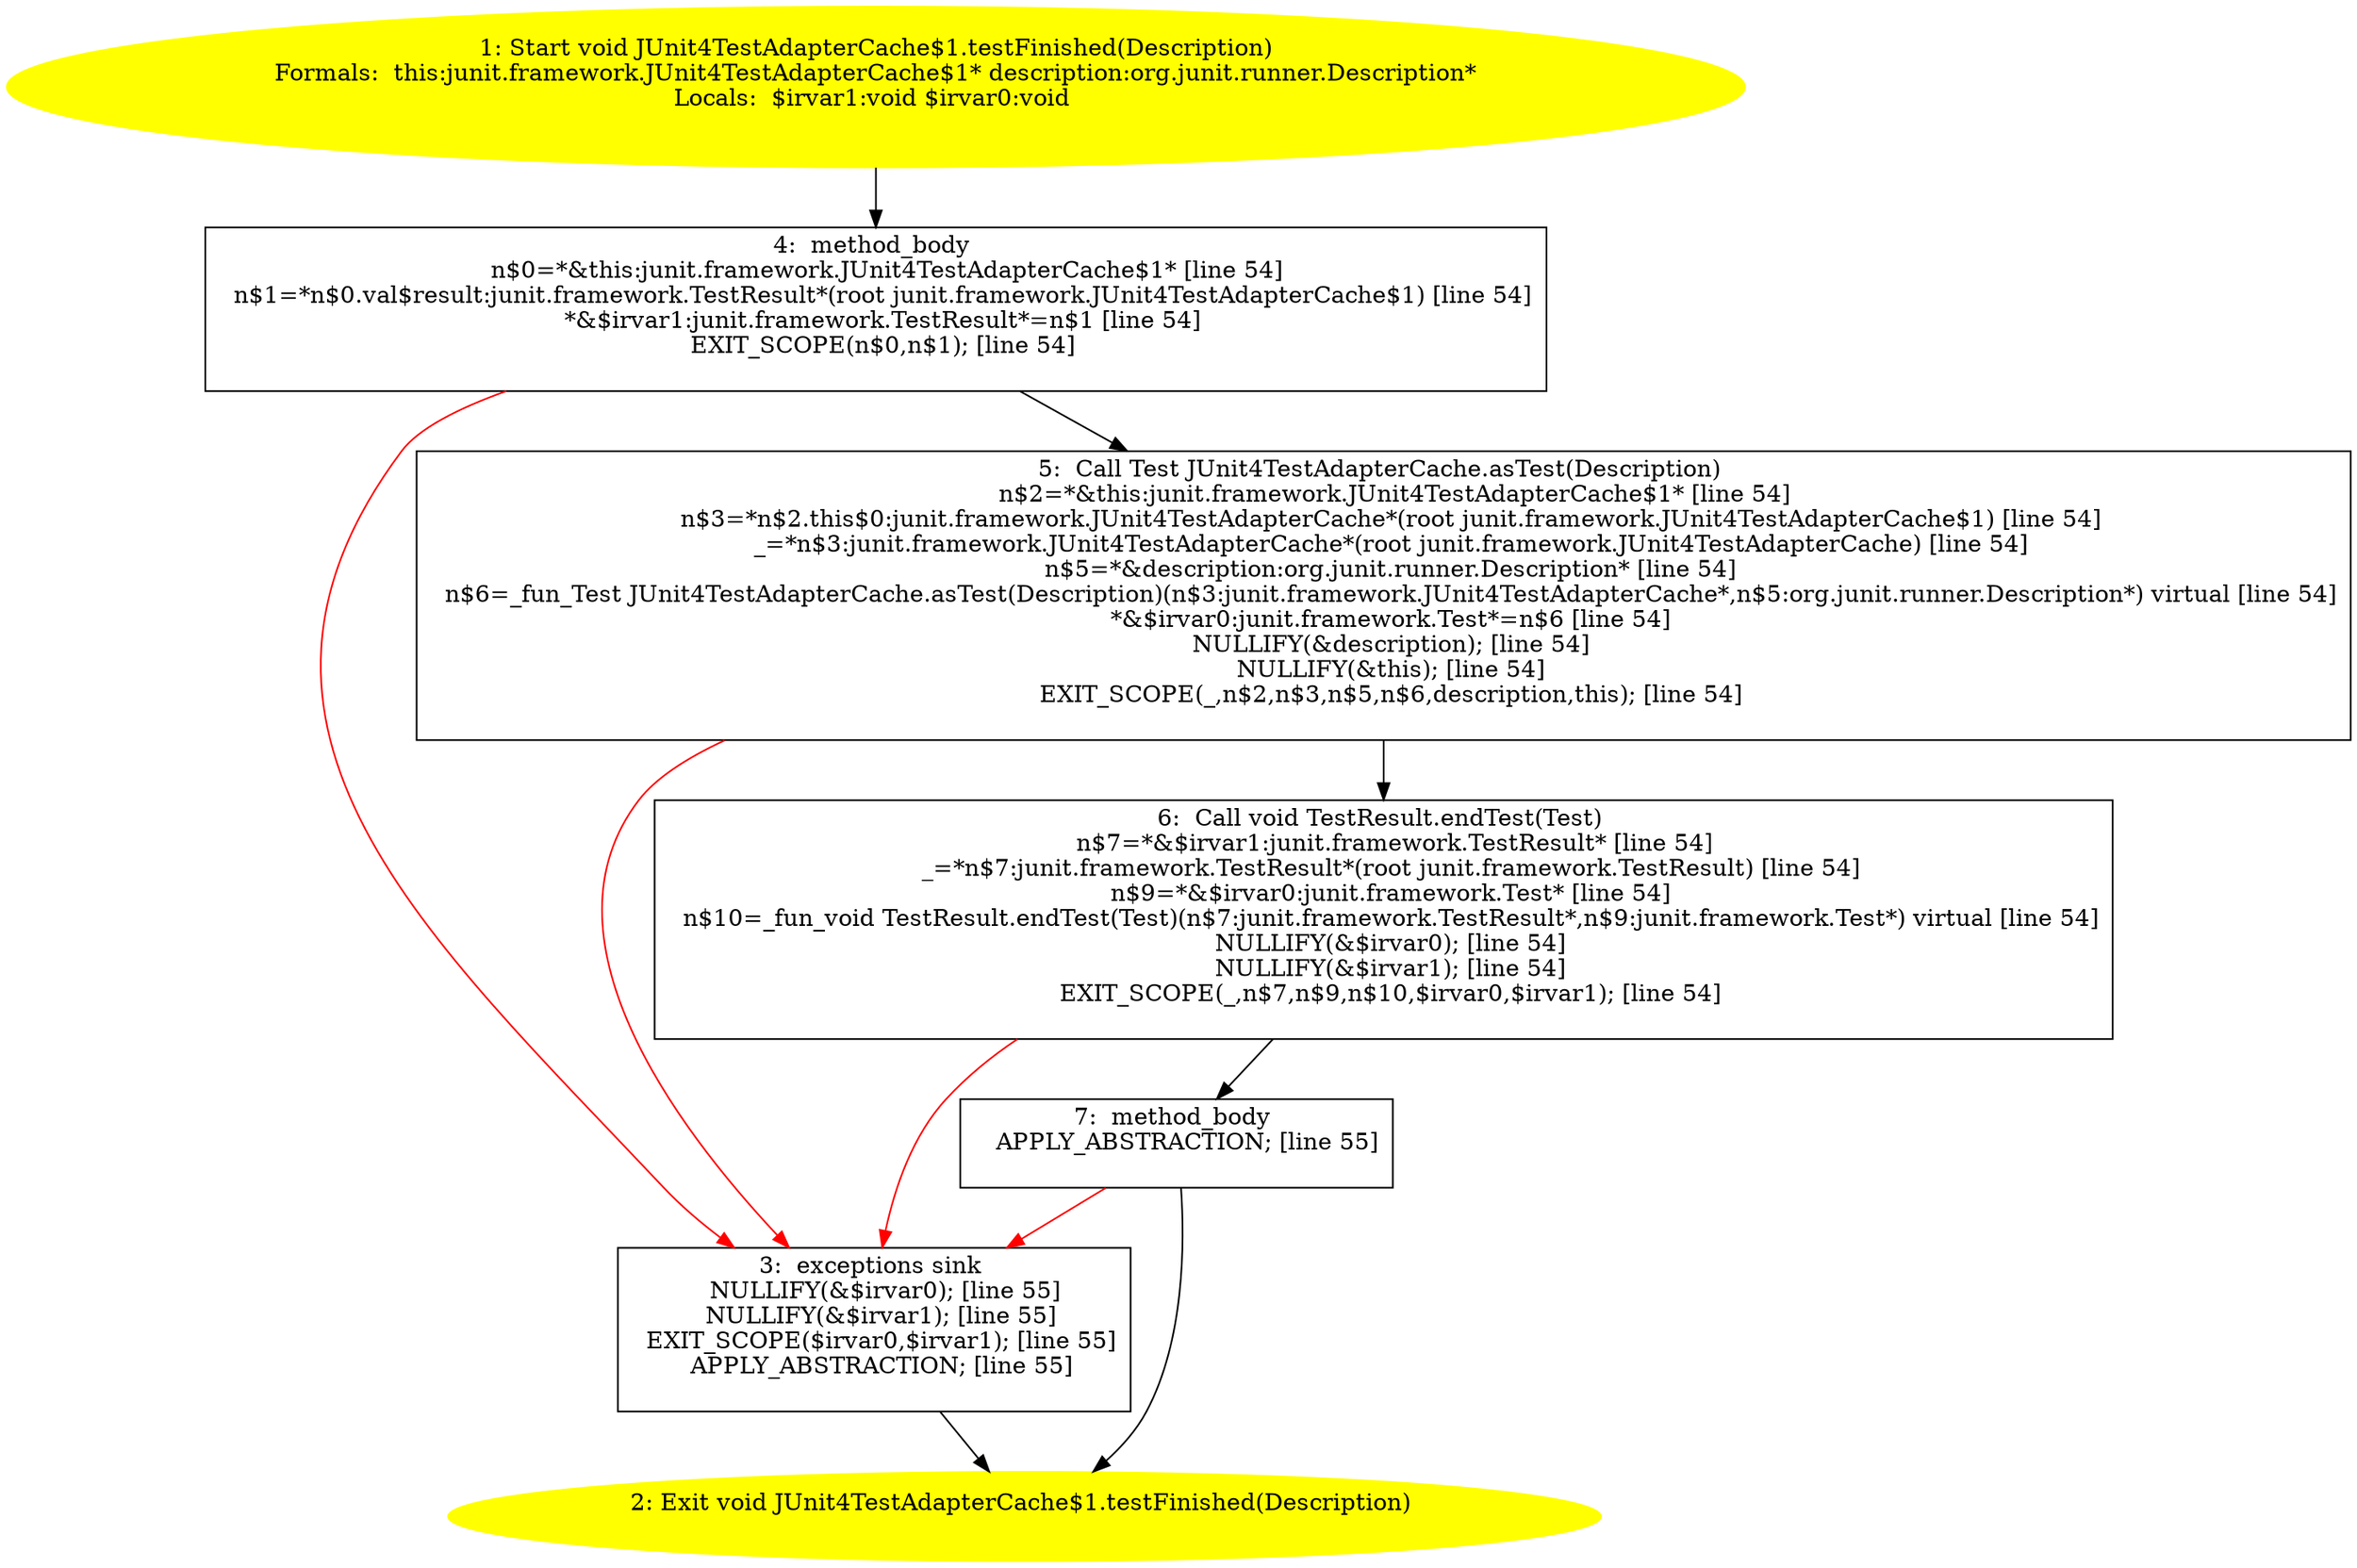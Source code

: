 /* @generated */
digraph cfg {
"junit.framework.JUnit4TestAdapterCache$1.testFinished(org.junit.runner.Description):void.e0d1db22583be35666b403a0584a35c2_1" [label="1: Start void JUnit4TestAdapterCache$1.testFinished(Description)\nFormals:  this:junit.framework.JUnit4TestAdapterCache$1* description:org.junit.runner.Description*\nLocals:  $irvar1:void $irvar0:void \n  " color=yellow style=filled]
	

	 "junit.framework.JUnit4TestAdapterCache$1.testFinished(org.junit.runner.Description):void.e0d1db22583be35666b403a0584a35c2_1" -> "junit.framework.JUnit4TestAdapterCache$1.testFinished(org.junit.runner.Description):void.e0d1db22583be35666b403a0584a35c2_4" ;
"junit.framework.JUnit4TestAdapterCache$1.testFinished(org.junit.runner.Description):void.e0d1db22583be35666b403a0584a35c2_2" [label="2: Exit void JUnit4TestAdapterCache$1.testFinished(Description) \n  " color=yellow style=filled]
	

"junit.framework.JUnit4TestAdapterCache$1.testFinished(org.junit.runner.Description):void.e0d1db22583be35666b403a0584a35c2_3" [label="3:  exceptions sink \n   NULLIFY(&$irvar0); [line 55]\n  NULLIFY(&$irvar1); [line 55]\n  EXIT_SCOPE($irvar0,$irvar1); [line 55]\n  APPLY_ABSTRACTION; [line 55]\n " shape="box"]
	

	 "junit.framework.JUnit4TestAdapterCache$1.testFinished(org.junit.runner.Description):void.e0d1db22583be35666b403a0584a35c2_3" -> "junit.framework.JUnit4TestAdapterCache$1.testFinished(org.junit.runner.Description):void.e0d1db22583be35666b403a0584a35c2_2" ;
"junit.framework.JUnit4TestAdapterCache$1.testFinished(org.junit.runner.Description):void.e0d1db22583be35666b403a0584a35c2_4" [label="4:  method_body \n   n$0=*&this:junit.framework.JUnit4TestAdapterCache$1* [line 54]\n  n$1=*n$0.val$result:junit.framework.TestResult*(root junit.framework.JUnit4TestAdapterCache$1) [line 54]\n  *&$irvar1:junit.framework.TestResult*=n$1 [line 54]\n  EXIT_SCOPE(n$0,n$1); [line 54]\n " shape="box"]
	

	 "junit.framework.JUnit4TestAdapterCache$1.testFinished(org.junit.runner.Description):void.e0d1db22583be35666b403a0584a35c2_4" -> "junit.framework.JUnit4TestAdapterCache$1.testFinished(org.junit.runner.Description):void.e0d1db22583be35666b403a0584a35c2_5" ;
	 "junit.framework.JUnit4TestAdapterCache$1.testFinished(org.junit.runner.Description):void.e0d1db22583be35666b403a0584a35c2_4" -> "junit.framework.JUnit4TestAdapterCache$1.testFinished(org.junit.runner.Description):void.e0d1db22583be35666b403a0584a35c2_3" [color="red" ];
"junit.framework.JUnit4TestAdapterCache$1.testFinished(org.junit.runner.Description):void.e0d1db22583be35666b403a0584a35c2_5" [label="5:  Call Test JUnit4TestAdapterCache.asTest(Description) \n   n$2=*&this:junit.framework.JUnit4TestAdapterCache$1* [line 54]\n  n$3=*n$2.this$0:junit.framework.JUnit4TestAdapterCache*(root junit.framework.JUnit4TestAdapterCache$1) [line 54]\n  _=*n$3:junit.framework.JUnit4TestAdapterCache*(root junit.framework.JUnit4TestAdapterCache) [line 54]\n  n$5=*&description:org.junit.runner.Description* [line 54]\n  n$6=_fun_Test JUnit4TestAdapterCache.asTest(Description)(n$3:junit.framework.JUnit4TestAdapterCache*,n$5:org.junit.runner.Description*) virtual [line 54]\n  *&$irvar0:junit.framework.Test*=n$6 [line 54]\n  NULLIFY(&description); [line 54]\n  NULLIFY(&this); [line 54]\n  EXIT_SCOPE(_,n$2,n$3,n$5,n$6,description,this); [line 54]\n " shape="box"]
	

	 "junit.framework.JUnit4TestAdapterCache$1.testFinished(org.junit.runner.Description):void.e0d1db22583be35666b403a0584a35c2_5" -> "junit.framework.JUnit4TestAdapterCache$1.testFinished(org.junit.runner.Description):void.e0d1db22583be35666b403a0584a35c2_6" ;
	 "junit.framework.JUnit4TestAdapterCache$1.testFinished(org.junit.runner.Description):void.e0d1db22583be35666b403a0584a35c2_5" -> "junit.framework.JUnit4TestAdapterCache$1.testFinished(org.junit.runner.Description):void.e0d1db22583be35666b403a0584a35c2_3" [color="red" ];
"junit.framework.JUnit4TestAdapterCache$1.testFinished(org.junit.runner.Description):void.e0d1db22583be35666b403a0584a35c2_6" [label="6:  Call void TestResult.endTest(Test) \n   n$7=*&$irvar1:junit.framework.TestResult* [line 54]\n  _=*n$7:junit.framework.TestResult*(root junit.framework.TestResult) [line 54]\n  n$9=*&$irvar0:junit.framework.Test* [line 54]\n  n$10=_fun_void TestResult.endTest(Test)(n$7:junit.framework.TestResult*,n$9:junit.framework.Test*) virtual [line 54]\n  NULLIFY(&$irvar0); [line 54]\n  NULLIFY(&$irvar1); [line 54]\n  EXIT_SCOPE(_,n$7,n$9,n$10,$irvar0,$irvar1); [line 54]\n " shape="box"]
	

	 "junit.framework.JUnit4TestAdapterCache$1.testFinished(org.junit.runner.Description):void.e0d1db22583be35666b403a0584a35c2_6" -> "junit.framework.JUnit4TestAdapterCache$1.testFinished(org.junit.runner.Description):void.e0d1db22583be35666b403a0584a35c2_7" ;
	 "junit.framework.JUnit4TestAdapterCache$1.testFinished(org.junit.runner.Description):void.e0d1db22583be35666b403a0584a35c2_6" -> "junit.framework.JUnit4TestAdapterCache$1.testFinished(org.junit.runner.Description):void.e0d1db22583be35666b403a0584a35c2_3" [color="red" ];
"junit.framework.JUnit4TestAdapterCache$1.testFinished(org.junit.runner.Description):void.e0d1db22583be35666b403a0584a35c2_7" [label="7:  method_body \n   APPLY_ABSTRACTION; [line 55]\n " shape="box"]
	

	 "junit.framework.JUnit4TestAdapterCache$1.testFinished(org.junit.runner.Description):void.e0d1db22583be35666b403a0584a35c2_7" -> "junit.framework.JUnit4TestAdapterCache$1.testFinished(org.junit.runner.Description):void.e0d1db22583be35666b403a0584a35c2_2" ;
	 "junit.framework.JUnit4TestAdapterCache$1.testFinished(org.junit.runner.Description):void.e0d1db22583be35666b403a0584a35c2_7" -> "junit.framework.JUnit4TestAdapterCache$1.testFinished(org.junit.runner.Description):void.e0d1db22583be35666b403a0584a35c2_3" [color="red" ];
}
